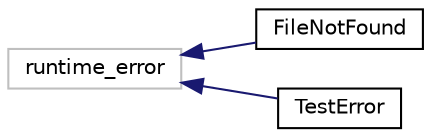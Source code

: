 digraph "Graphical Class Hierarchy"
{
 // LATEX_PDF_SIZE
  edge [fontname="Helvetica",fontsize="10",labelfontname="Helvetica",labelfontsize="10"];
  node [fontname="Helvetica",fontsize="10",shape=record];
  rankdir="LR";
  Node1443 [label="runtime_error",height=0.2,width=0.4,color="grey75", fillcolor="white", style="filled",tooltip=" "];
  Node1443 -> Node0 [dir="back",color="midnightblue",fontsize="10",style="solid",fontname="Helvetica"];
  Node0 [label="FileNotFound",height=0.2,width=0.4,color="black", fillcolor="white", style="filled",URL="$classarm__compute_1_1test_1_1framework_1_1_file_not_found.xhtml",tooltip="Error class for when some external assets are missing."];
  Node1443 -> Node1445 [dir="back",color="midnightblue",fontsize="10",style="solid",fontname="Helvetica"];
  Node1445 [label="TestError",height=0.2,width=0.4,color="black", fillcolor="white", style="filled",URL="$classarm__compute_1_1test_1_1framework_1_1_test_error.xhtml",tooltip="Error class for failures during test execution."];
}
